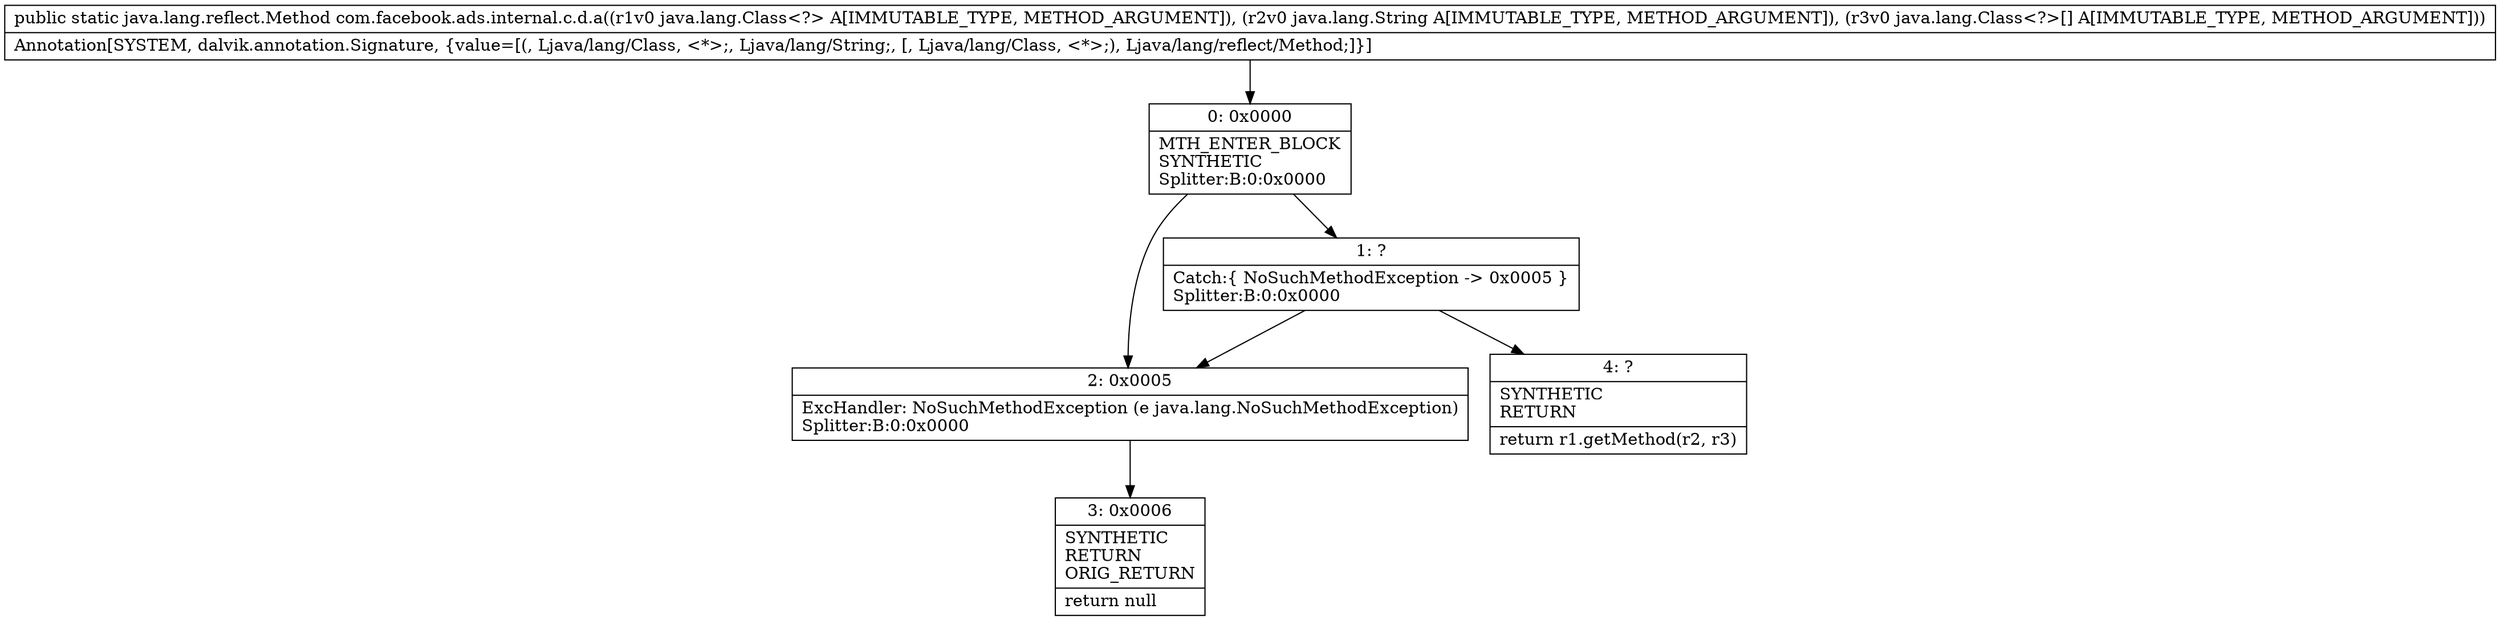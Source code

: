 digraph "CFG forcom.facebook.ads.internal.c.d.a(Ljava\/lang\/Class;Ljava\/lang\/String;[Ljava\/lang\/Class;)Ljava\/lang\/reflect\/Method;" {
Node_0 [shape=record,label="{0\:\ 0x0000|MTH_ENTER_BLOCK\lSYNTHETIC\lSplitter:B:0:0x0000\l}"];
Node_1 [shape=record,label="{1\:\ ?|Catch:\{ NoSuchMethodException \-\> 0x0005 \}\lSplitter:B:0:0x0000\l}"];
Node_2 [shape=record,label="{2\:\ 0x0005|ExcHandler: NoSuchMethodException (e java.lang.NoSuchMethodException)\lSplitter:B:0:0x0000\l}"];
Node_3 [shape=record,label="{3\:\ 0x0006|SYNTHETIC\lRETURN\lORIG_RETURN\l|return null\l}"];
Node_4 [shape=record,label="{4\:\ ?|SYNTHETIC\lRETURN\l|return r1.getMethod(r2, r3)\l}"];
MethodNode[shape=record,label="{public static java.lang.reflect.Method com.facebook.ads.internal.c.d.a((r1v0 java.lang.Class\<?\> A[IMMUTABLE_TYPE, METHOD_ARGUMENT]), (r2v0 java.lang.String A[IMMUTABLE_TYPE, METHOD_ARGUMENT]), (r3v0 java.lang.Class\<?\>[] A[IMMUTABLE_TYPE, METHOD_ARGUMENT]))  | Annotation[SYSTEM, dalvik.annotation.Signature, \{value=[(, Ljava\/lang\/Class, \<*\>;, Ljava\/lang\/String;, [, Ljava\/lang\/Class, \<*\>;), Ljava\/lang\/reflect\/Method;]\}]\l}"];
MethodNode -> Node_0;
Node_0 -> Node_1;
Node_0 -> Node_2;
Node_1 -> Node_2;
Node_1 -> Node_4;
Node_2 -> Node_3;
}

